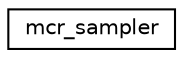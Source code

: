 digraph "Graphical Class Hierarchy"
{
  edge [fontname="Helvetica",fontsize="10",labelfontname="Helvetica",labelfontsize="10"];
  node [fontname="Helvetica",fontsize="10",shape=record];
  rankdir="LR";
  Node0 [label="mcr_sampler",height=0.2,width=0.4,color="black", fillcolor="white", style="filled",URL="$d1/df3/classmcr__sampler.html"];
}
